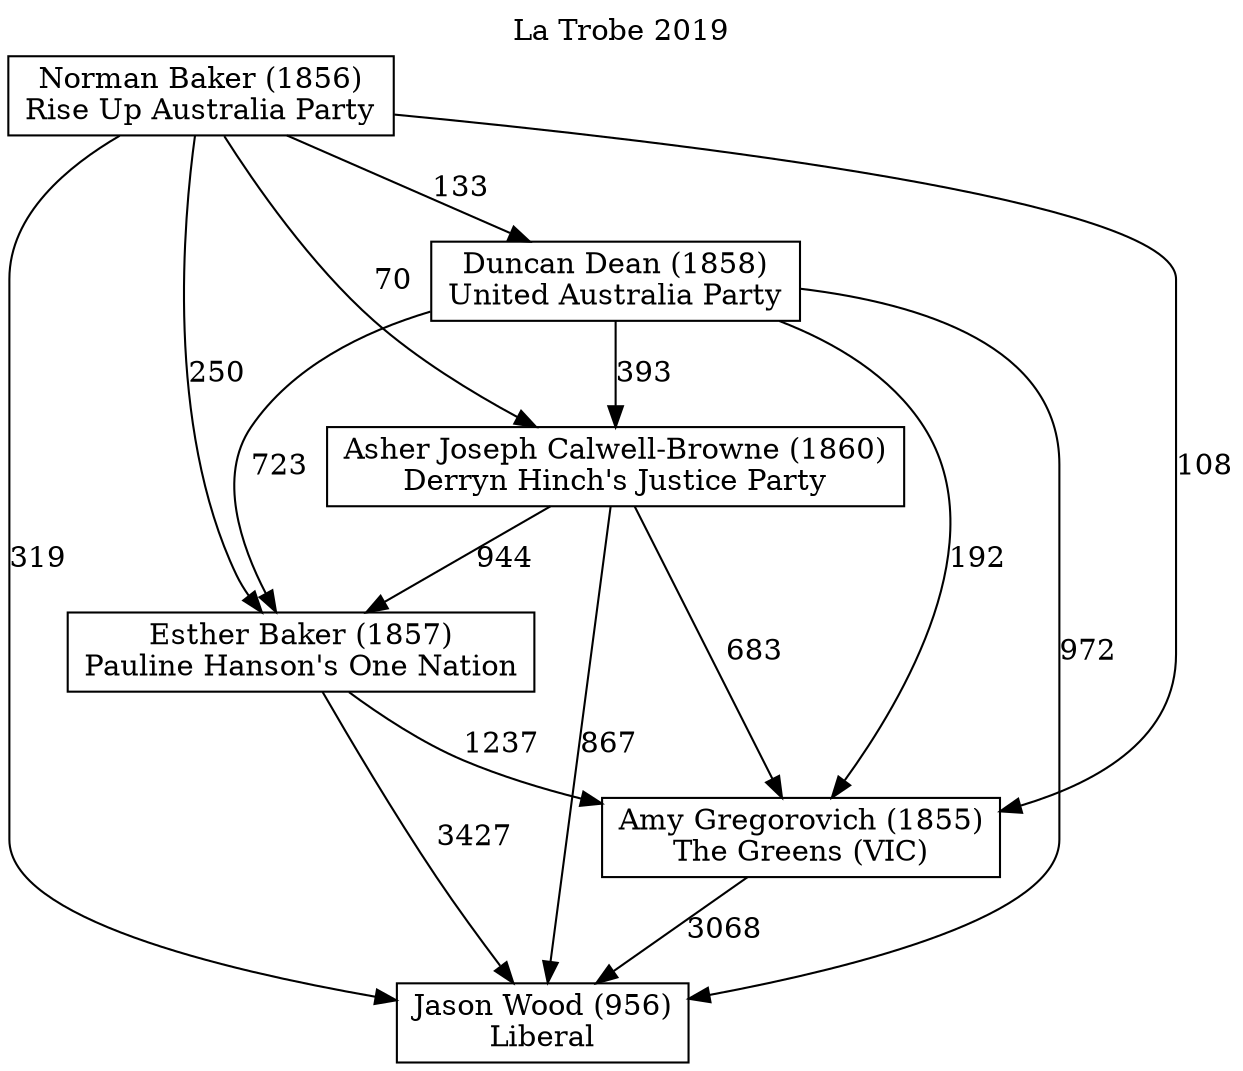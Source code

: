 // House preference flow
digraph "Jason Wood (956)_La Trobe_2019" {
	graph [label="La Trobe 2019" labelloc=t mclimit=10]
	node [shape=box]
	"Jason Wood (956)" [label="Jason Wood (956)
Liberal"]
	"Amy Gregorovich (1855)" [label="Amy Gregorovich (1855)
The Greens (VIC)"]
	"Esther Baker (1857)" [label="Esther Baker (1857)
Pauline Hanson's One Nation"]
	"Asher Joseph Calwell-Browne (1860)" [label="Asher Joseph Calwell-Browne (1860)
Derryn Hinch's Justice Party"]
	"Duncan Dean (1858)" [label="Duncan Dean (1858)
United Australia Party"]
	"Norman Baker (1856)" [label="Norman Baker (1856)
Rise Up Australia Party"]
	"Amy Gregorovich (1855)" -> "Jason Wood (956)" [label=3068]
	"Esther Baker (1857)" -> "Amy Gregorovich (1855)" [label=1237]
	"Asher Joseph Calwell-Browne (1860)" -> "Esther Baker (1857)" [label=944]
	"Duncan Dean (1858)" -> "Asher Joseph Calwell-Browne (1860)" [label=393]
	"Norman Baker (1856)" -> "Duncan Dean (1858)" [label=133]
	"Esther Baker (1857)" -> "Jason Wood (956)" [label=3427]
	"Asher Joseph Calwell-Browne (1860)" -> "Jason Wood (956)" [label=867]
	"Duncan Dean (1858)" -> "Jason Wood (956)" [label=972]
	"Norman Baker (1856)" -> "Jason Wood (956)" [label=319]
	"Norman Baker (1856)" -> "Asher Joseph Calwell-Browne (1860)" [label=70]
	"Duncan Dean (1858)" -> "Esther Baker (1857)" [label=723]
	"Norman Baker (1856)" -> "Esther Baker (1857)" [label=250]
	"Asher Joseph Calwell-Browne (1860)" -> "Amy Gregorovich (1855)" [label=683]
	"Duncan Dean (1858)" -> "Amy Gregorovich (1855)" [label=192]
	"Norman Baker (1856)" -> "Amy Gregorovich (1855)" [label=108]
}
